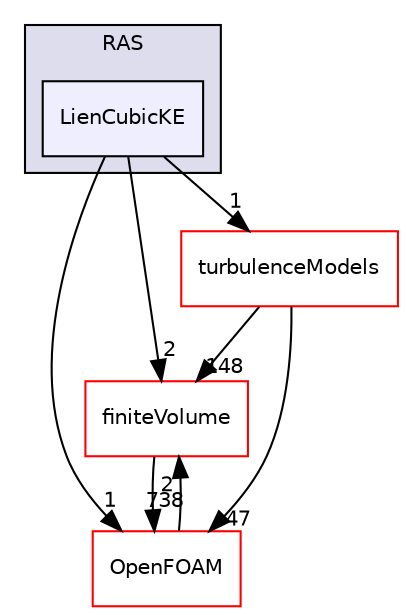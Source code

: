digraph "src/TurbulenceModels/incompressible/turbulentTransportModels/RAS/LienCubicKE" {
  bgcolor=transparent;
  compound=true
  node [ fontsize="10", fontname="Helvetica"];
  edge [ labelfontsize="10", labelfontname="Helvetica"];
  subgraph clusterdir_96b47c9484aadeb0211f2ded0ebdc3ac {
    graph [ bgcolor="#ddddee", pencolor="black", label="RAS" fontname="Helvetica", fontsize="10", URL="dir_96b47c9484aadeb0211f2ded0ebdc3ac.html"]
  dir_a409958685228f4cb6e2434816a1d24d [shape=box, label="LienCubicKE", style="filled", fillcolor="#eeeeff", pencolor="black", URL="dir_a409958685228f4cb6e2434816a1d24d.html"];
  }
  dir_9bd15774b555cf7259a6fa18f99fe99b [shape=box label="finiteVolume" color="red" URL="dir_9bd15774b555cf7259a6fa18f99fe99b.html"];
  dir_c5473ff19b20e6ec4dfe5c310b3778a8 [shape=box label="OpenFOAM" color="red" URL="dir_c5473ff19b20e6ec4dfe5c310b3778a8.html"];
  dir_a3dc37bcacf99bb6122ed819dac99f09 [shape=box label="turbulenceModels" color="red" URL="dir_a3dc37bcacf99bb6122ed819dac99f09.html"];
  dir_9bd15774b555cf7259a6fa18f99fe99b->dir_c5473ff19b20e6ec4dfe5c310b3778a8 [headlabel="738", labeldistance=1.5 headhref="dir_000898_001898.html"];
  dir_c5473ff19b20e6ec4dfe5c310b3778a8->dir_9bd15774b555cf7259a6fa18f99fe99b [headlabel="2", labeldistance=1.5 headhref="dir_001898_000898.html"];
  dir_a3dc37bcacf99bb6122ed819dac99f09->dir_9bd15774b555cf7259a6fa18f99fe99b [headlabel="148", labeldistance=1.5 headhref="dir_000754_000898.html"];
  dir_a3dc37bcacf99bb6122ed819dac99f09->dir_c5473ff19b20e6ec4dfe5c310b3778a8 [headlabel="47", labeldistance=1.5 headhref="dir_000754_001898.html"];
  dir_a409958685228f4cb6e2434816a1d24d->dir_9bd15774b555cf7259a6fa18f99fe99b [headlabel="2", labeldistance=1.5 headhref="dir_003094_000898.html"];
  dir_a409958685228f4cb6e2434816a1d24d->dir_c5473ff19b20e6ec4dfe5c310b3778a8 [headlabel="1", labeldistance=1.5 headhref="dir_003094_001898.html"];
  dir_a409958685228f4cb6e2434816a1d24d->dir_a3dc37bcacf99bb6122ed819dac99f09 [headlabel="1", labeldistance=1.5 headhref="dir_003094_000754.html"];
}
